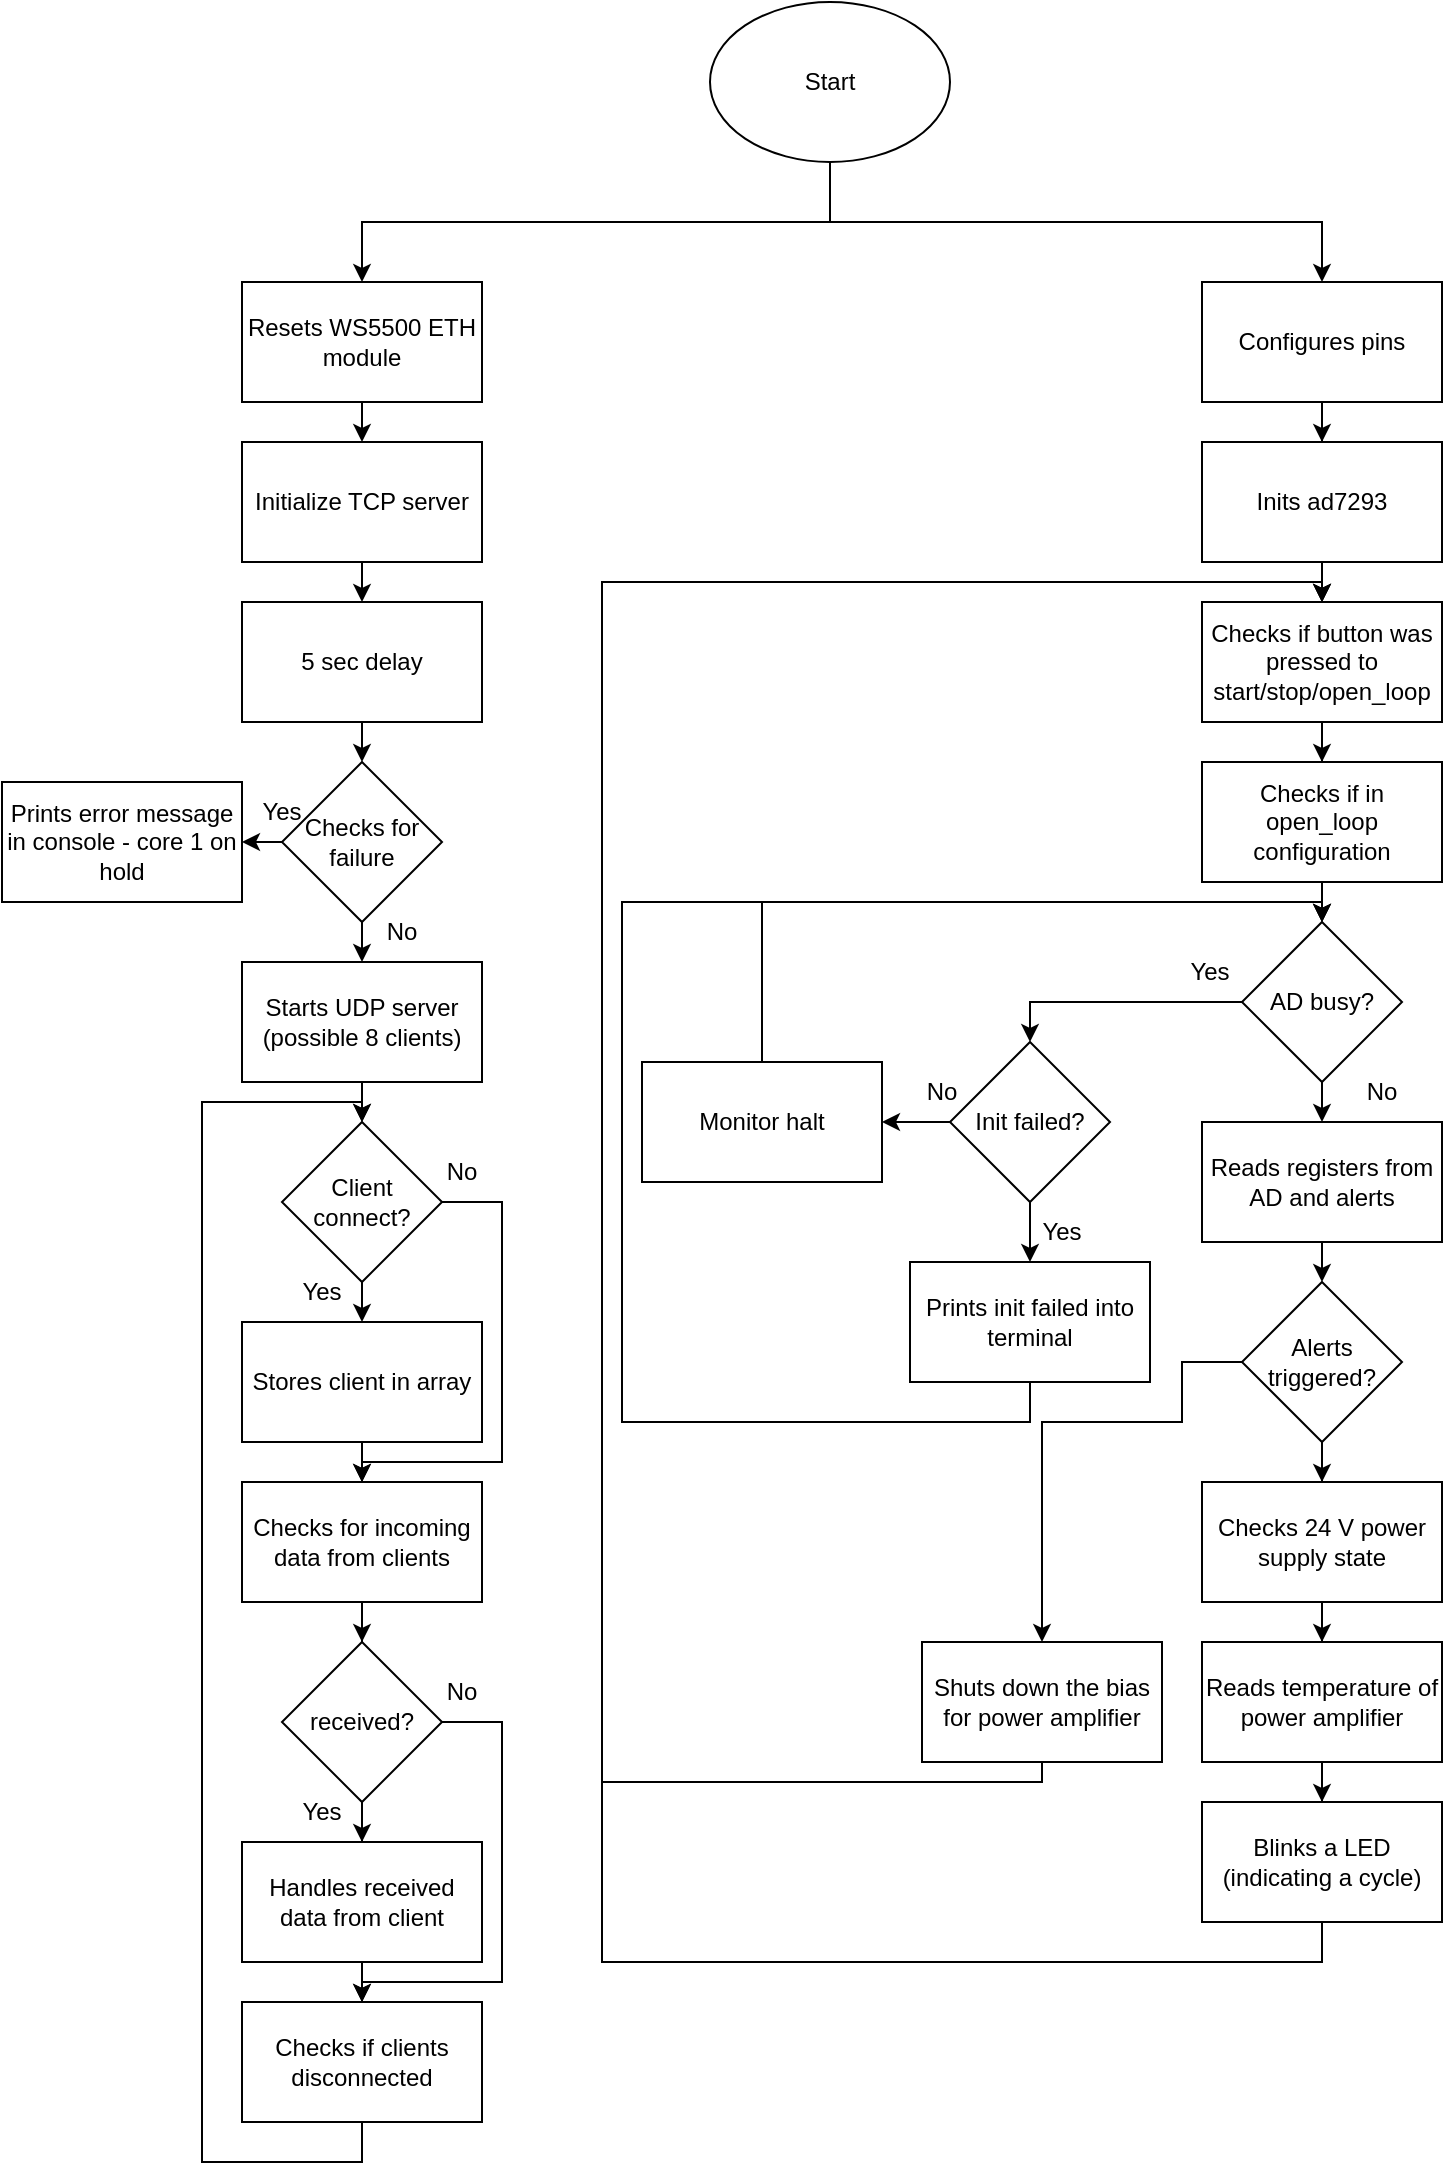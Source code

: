 <mxfile version="27.0.9">
  <diagram name="Page-1" id="Txokorm3HQ2_KsRS5f2C">
    <mxGraphModel dx="1418" dy="834" grid="1" gridSize="10" guides="1" tooltips="1" connect="1" arrows="1" fold="1" page="1" pageScale="1" pageWidth="827" pageHeight="1169" math="0" shadow="0">
      <root>
        <mxCell id="0" />
        <mxCell id="1" parent="0" />
        <mxCell id="1YKQ0z14yUB-TngCH_T0-4" style="edgeStyle=orthogonalEdgeStyle;rounded=0;orthogonalLoop=1;jettySize=auto;html=1;exitX=0.5;exitY=1;exitDx=0;exitDy=0;entryX=0.5;entryY=0;entryDx=0;entryDy=0;" parent="1" source="3r3s-Z5SOnqaNPijpiQh-1" target="1YKQ0z14yUB-TngCH_T0-3" edge="1">
          <mxGeometry relative="1" as="geometry" />
        </mxCell>
        <mxCell id="1YKQ0z14yUB-TngCH_T0-37" style="edgeStyle=orthogonalEdgeStyle;rounded=0;orthogonalLoop=1;jettySize=auto;html=1;exitX=0.5;exitY=1;exitDx=0;exitDy=0;" parent="1" source="3r3s-Z5SOnqaNPijpiQh-1" target="1YKQ0z14yUB-TngCH_T0-36" edge="1">
          <mxGeometry relative="1" as="geometry" />
        </mxCell>
        <mxCell id="3r3s-Z5SOnqaNPijpiQh-1" value="Start" style="ellipse;whiteSpace=wrap;html=1;" parent="1" vertex="1">
          <mxGeometry x="354" width="120" height="80" as="geometry" />
        </mxCell>
        <mxCell id="1YKQ0z14yUB-TngCH_T0-7" style="edgeStyle=orthogonalEdgeStyle;rounded=0;orthogonalLoop=1;jettySize=auto;html=1;exitX=0.5;exitY=1;exitDx=0;exitDy=0;entryX=0.5;entryY=0;entryDx=0;entryDy=0;" parent="1" source="1YKQ0z14yUB-TngCH_T0-1" target="1YKQ0z14yUB-TngCH_T0-6" edge="1">
          <mxGeometry relative="1" as="geometry" />
        </mxCell>
        <mxCell id="1YKQ0z14yUB-TngCH_T0-1" value="Initialize TCP server" style="rounded=0;whiteSpace=wrap;html=1;" parent="1" vertex="1">
          <mxGeometry x="120" y="220" width="120" height="60" as="geometry" />
        </mxCell>
        <mxCell id="1YKQ0z14yUB-TngCH_T0-5" style="edgeStyle=orthogonalEdgeStyle;rounded=0;orthogonalLoop=1;jettySize=auto;html=1;exitX=0.5;exitY=1;exitDx=0;exitDy=0;entryX=0.5;entryY=0;entryDx=0;entryDy=0;" parent="1" source="1YKQ0z14yUB-TngCH_T0-3" target="1YKQ0z14yUB-TngCH_T0-1" edge="1">
          <mxGeometry relative="1" as="geometry" />
        </mxCell>
        <mxCell id="1YKQ0z14yUB-TngCH_T0-3" value="Resets WS5500 ETH module" style="rounded=0;whiteSpace=wrap;html=1;" parent="1" vertex="1">
          <mxGeometry x="120" y="140" width="120" height="60" as="geometry" />
        </mxCell>
        <mxCell id="1YKQ0z14yUB-TngCH_T0-9" style="edgeStyle=orthogonalEdgeStyle;rounded=0;orthogonalLoop=1;jettySize=auto;html=1;exitX=0.5;exitY=1;exitDx=0;exitDy=0;entryX=0.5;entryY=0;entryDx=0;entryDy=0;" parent="1" source="1YKQ0z14yUB-TngCH_T0-6" target="1YKQ0z14yUB-TngCH_T0-8" edge="1">
          <mxGeometry relative="1" as="geometry" />
        </mxCell>
        <mxCell id="1YKQ0z14yUB-TngCH_T0-6" value="5 sec delay" style="rounded=0;whiteSpace=wrap;html=1;" parent="1" vertex="1">
          <mxGeometry x="120" y="300" width="120" height="60" as="geometry" />
        </mxCell>
        <mxCell id="1YKQ0z14yUB-TngCH_T0-11" style="edgeStyle=orthogonalEdgeStyle;rounded=0;orthogonalLoop=1;jettySize=auto;html=1;exitX=0;exitY=0.5;exitDx=0;exitDy=0;entryX=1;entryY=0.5;entryDx=0;entryDy=0;" parent="1" source="1YKQ0z14yUB-TngCH_T0-8" target="1YKQ0z14yUB-TngCH_T0-10" edge="1">
          <mxGeometry relative="1" as="geometry" />
        </mxCell>
        <mxCell id="1YKQ0z14yUB-TngCH_T0-13" style="edgeStyle=orthogonalEdgeStyle;rounded=0;orthogonalLoop=1;jettySize=auto;html=1;exitX=0.5;exitY=1;exitDx=0;exitDy=0;entryX=0.5;entryY=0;entryDx=0;entryDy=0;" parent="1" source="1YKQ0z14yUB-TngCH_T0-8" target="1YKQ0z14yUB-TngCH_T0-12" edge="1">
          <mxGeometry relative="1" as="geometry" />
        </mxCell>
        <mxCell id="1YKQ0z14yUB-TngCH_T0-8" value="Checks for failure" style="rhombus;whiteSpace=wrap;html=1;" parent="1" vertex="1">
          <mxGeometry x="140" y="380" width="80" height="80" as="geometry" />
        </mxCell>
        <mxCell id="1YKQ0z14yUB-TngCH_T0-10" value="Prints error message in console - core 1 on hold" style="rounded=0;whiteSpace=wrap;html=1;" parent="1" vertex="1">
          <mxGeometry y="390" width="120" height="60" as="geometry" />
        </mxCell>
        <mxCell id="1YKQ0z14yUB-TngCH_T0-15" style="edgeStyle=orthogonalEdgeStyle;rounded=0;orthogonalLoop=1;jettySize=auto;html=1;exitX=0.5;exitY=1;exitDx=0;exitDy=0;entryX=0.5;entryY=0;entryDx=0;entryDy=0;" parent="1" source="1YKQ0z14yUB-TngCH_T0-12" target="1YKQ0z14yUB-TngCH_T0-14" edge="1">
          <mxGeometry relative="1" as="geometry" />
        </mxCell>
        <mxCell id="1YKQ0z14yUB-TngCH_T0-12" value="Starts UDP server (possible 8 clients)" style="rounded=0;whiteSpace=wrap;html=1;" parent="1" vertex="1">
          <mxGeometry x="120" y="480" width="120" height="60" as="geometry" />
        </mxCell>
        <mxCell id="1YKQ0z14yUB-TngCH_T0-17" style="edgeStyle=orthogonalEdgeStyle;rounded=0;orthogonalLoop=1;jettySize=auto;html=1;exitX=0.5;exitY=1;exitDx=0;exitDy=0;entryX=0.5;entryY=0;entryDx=0;entryDy=0;" parent="1" source="1YKQ0z14yUB-TngCH_T0-14" target="1YKQ0z14yUB-TngCH_T0-16" edge="1">
          <mxGeometry relative="1" as="geometry" />
        </mxCell>
        <mxCell id="1YKQ0z14yUB-TngCH_T0-23" style="edgeStyle=orthogonalEdgeStyle;rounded=0;orthogonalLoop=1;jettySize=auto;html=1;exitX=1;exitY=0.5;exitDx=0;exitDy=0;entryX=0.5;entryY=0;entryDx=0;entryDy=0;" parent="1" source="1YKQ0z14yUB-TngCH_T0-14" target="1YKQ0z14yUB-TngCH_T0-18" edge="1">
          <mxGeometry relative="1" as="geometry">
            <Array as="points">
              <mxPoint x="250" y="600" />
              <mxPoint x="250" y="730" />
              <mxPoint x="180" y="730" />
            </Array>
          </mxGeometry>
        </mxCell>
        <mxCell id="1YKQ0z14yUB-TngCH_T0-14" value="Client connect?" style="rhombus;whiteSpace=wrap;html=1;" parent="1" vertex="1">
          <mxGeometry x="140" y="560" width="80" height="80" as="geometry" />
        </mxCell>
        <mxCell id="1YKQ0z14yUB-TngCH_T0-19" value="" style="edgeStyle=orthogonalEdgeStyle;rounded=0;orthogonalLoop=1;jettySize=auto;html=1;" parent="1" source="1YKQ0z14yUB-TngCH_T0-16" target="1YKQ0z14yUB-TngCH_T0-18" edge="1">
          <mxGeometry relative="1" as="geometry" />
        </mxCell>
        <mxCell id="1YKQ0z14yUB-TngCH_T0-16" value="Stores client in array" style="rounded=0;whiteSpace=wrap;html=1;" parent="1" vertex="1">
          <mxGeometry x="120" y="660" width="120" height="60" as="geometry" />
        </mxCell>
        <mxCell id="1YKQ0z14yUB-TngCH_T0-27" value="" style="edgeStyle=orthogonalEdgeStyle;rounded=0;orthogonalLoop=1;jettySize=auto;html=1;" parent="1" source="1YKQ0z14yUB-TngCH_T0-18" target="1YKQ0z14yUB-TngCH_T0-26" edge="1">
          <mxGeometry relative="1" as="geometry" />
        </mxCell>
        <mxCell id="1YKQ0z14yUB-TngCH_T0-18" value="Checks for incoming data from clients" style="whiteSpace=wrap;html=1;rounded=0;" parent="1" vertex="1">
          <mxGeometry x="120" y="740" width="120" height="60" as="geometry" />
        </mxCell>
        <mxCell id="1YKQ0z14yUB-TngCH_T0-20" value="No" style="text;html=1;align=center;verticalAlign=middle;whiteSpace=wrap;rounded=0;" parent="1" vertex="1">
          <mxGeometry x="170" y="450" width="60" height="30" as="geometry" />
        </mxCell>
        <mxCell id="1YKQ0z14yUB-TngCH_T0-21" value="Yes" style="text;html=1;align=center;verticalAlign=middle;whiteSpace=wrap;rounded=0;" parent="1" vertex="1">
          <mxGeometry x="110" y="390" width="60" height="30" as="geometry" />
        </mxCell>
        <mxCell id="1YKQ0z14yUB-TngCH_T0-24" value="No" style="text;html=1;align=center;verticalAlign=middle;whiteSpace=wrap;rounded=0;" parent="1" vertex="1">
          <mxGeometry x="200" y="570" width="60" height="30" as="geometry" />
        </mxCell>
        <mxCell id="1YKQ0z14yUB-TngCH_T0-25" value="Yes" style="text;html=1;align=center;verticalAlign=middle;whiteSpace=wrap;rounded=0;" parent="1" vertex="1">
          <mxGeometry x="130" y="630" width="60" height="30" as="geometry" />
        </mxCell>
        <mxCell id="1YKQ0z14yUB-TngCH_T0-29" value="" style="edgeStyle=orthogonalEdgeStyle;rounded=0;orthogonalLoop=1;jettySize=auto;html=1;" parent="1" source="1YKQ0z14yUB-TngCH_T0-26" target="1YKQ0z14yUB-TngCH_T0-28" edge="1">
          <mxGeometry relative="1" as="geometry" />
        </mxCell>
        <mxCell id="1YKQ0z14yUB-TngCH_T0-32" style="edgeStyle=orthogonalEdgeStyle;rounded=0;orthogonalLoop=1;jettySize=auto;html=1;exitX=1;exitY=0.5;exitDx=0;exitDy=0;entryX=0.5;entryY=0;entryDx=0;entryDy=0;" parent="1" source="1YKQ0z14yUB-TngCH_T0-26" target="1YKQ0z14yUB-TngCH_T0-30" edge="1">
          <mxGeometry relative="1" as="geometry">
            <Array as="points">
              <mxPoint x="250" y="860" />
              <mxPoint x="250" y="990" />
              <mxPoint x="180" y="990" />
            </Array>
          </mxGeometry>
        </mxCell>
        <mxCell id="1YKQ0z14yUB-TngCH_T0-26" value="received?" style="rhombus;whiteSpace=wrap;html=1;rounded=0;" parent="1" vertex="1">
          <mxGeometry x="140" y="820" width="80" height="80" as="geometry" />
        </mxCell>
        <mxCell id="1YKQ0z14yUB-TngCH_T0-31" value="" style="edgeStyle=orthogonalEdgeStyle;rounded=0;orthogonalLoop=1;jettySize=auto;html=1;" parent="1" source="1YKQ0z14yUB-TngCH_T0-28" target="1YKQ0z14yUB-TngCH_T0-30" edge="1">
          <mxGeometry relative="1" as="geometry" />
        </mxCell>
        <mxCell id="1YKQ0z14yUB-TngCH_T0-28" value="Handles received data from client" style="whiteSpace=wrap;html=1;rounded=0;" parent="1" vertex="1">
          <mxGeometry x="120" y="920" width="120" height="60" as="geometry" />
        </mxCell>
        <mxCell id="1YKQ0z14yUB-TngCH_T0-35" style="edgeStyle=orthogonalEdgeStyle;rounded=0;orthogonalLoop=1;jettySize=auto;html=1;exitX=0.5;exitY=1;exitDx=0;exitDy=0;entryX=0.5;entryY=0;entryDx=0;entryDy=0;" parent="1" source="1YKQ0z14yUB-TngCH_T0-30" target="1YKQ0z14yUB-TngCH_T0-14" edge="1">
          <mxGeometry relative="1" as="geometry">
            <Array as="points">
              <mxPoint x="180" y="1080" />
              <mxPoint x="100" y="1080" />
              <mxPoint x="100" y="550" />
              <mxPoint x="180" y="550" />
            </Array>
          </mxGeometry>
        </mxCell>
        <mxCell id="1YKQ0z14yUB-TngCH_T0-30" value="Checks if clients disconnected" style="whiteSpace=wrap;html=1;rounded=0;" parent="1" vertex="1">
          <mxGeometry x="120" y="1000" width="120" height="60" as="geometry" />
        </mxCell>
        <mxCell id="1YKQ0z14yUB-TngCH_T0-33" value="No" style="text;html=1;align=center;verticalAlign=middle;whiteSpace=wrap;rounded=0;" parent="1" vertex="1">
          <mxGeometry x="200" y="830" width="60" height="30" as="geometry" />
        </mxCell>
        <mxCell id="1YKQ0z14yUB-TngCH_T0-34" value="Yes" style="text;html=1;align=center;verticalAlign=middle;whiteSpace=wrap;rounded=0;" parent="1" vertex="1">
          <mxGeometry x="130" y="890" width="60" height="30" as="geometry" />
        </mxCell>
        <mxCell id="1YKQ0z14yUB-TngCH_T0-39" value="" style="edgeStyle=orthogonalEdgeStyle;rounded=0;orthogonalLoop=1;jettySize=auto;html=1;" parent="1" source="1YKQ0z14yUB-TngCH_T0-36" target="1YKQ0z14yUB-TngCH_T0-38" edge="1">
          <mxGeometry relative="1" as="geometry" />
        </mxCell>
        <mxCell id="1YKQ0z14yUB-TngCH_T0-36" value="Configures pins" style="rounded=0;whiteSpace=wrap;html=1;" parent="1" vertex="1">
          <mxGeometry x="600" y="140" width="120" height="60" as="geometry" />
        </mxCell>
        <mxCell id="1YKQ0z14yUB-TngCH_T0-41" value="" style="edgeStyle=orthogonalEdgeStyle;rounded=0;orthogonalLoop=1;jettySize=auto;html=1;" parent="1" source="1YKQ0z14yUB-TngCH_T0-38" edge="1">
          <mxGeometry relative="1" as="geometry">
            <mxPoint x="660" y="300" as="targetPoint" />
          </mxGeometry>
        </mxCell>
        <mxCell id="1YKQ0z14yUB-TngCH_T0-38" value="Inits ad7293" style="whiteSpace=wrap;html=1;rounded=0;" parent="1" vertex="1">
          <mxGeometry x="600" y="220" width="120" height="60" as="geometry" />
        </mxCell>
        <mxCell id="1YKQ0z14yUB-TngCH_T0-45" value="" style="edgeStyle=orthogonalEdgeStyle;rounded=0;orthogonalLoop=1;jettySize=auto;html=1;" parent="1" source="1YKQ0z14yUB-TngCH_T0-43" target="1YKQ0z14yUB-TngCH_T0-44" edge="1">
          <mxGeometry relative="1" as="geometry" />
        </mxCell>
        <mxCell id="1YKQ0z14yUB-TngCH_T0-43" value="Checks if button was pressed to start/stop/open_loop" style="whiteSpace=wrap;html=1;rounded=0;" parent="1" vertex="1">
          <mxGeometry x="600" y="300" width="120" height="60" as="geometry" />
        </mxCell>
        <mxCell id="1YKQ0z14yUB-TngCH_T0-48" style="edgeStyle=orthogonalEdgeStyle;rounded=0;orthogonalLoop=1;jettySize=auto;html=1;exitX=0.5;exitY=1;exitDx=0;exitDy=0;entryX=0.5;entryY=0;entryDx=0;entryDy=0;" parent="1" source="1YKQ0z14yUB-TngCH_T0-44" target="1YKQ0z14yUB-TngCH_T0-47" edge="1">
          <mxGeometry relative="1" as="geometry" />
        </mxCell>
        <mxCell id="1YKQ0z14yUB-TngCH_T0-44" value="Checks if in open_loop configuration" style="whiteSpace=wrap;html=1;rounded=0;" parent="1" vertex="1">
          <mxGeometry x="600" y="380" width="120" height="60" as="geometry" />
        </mxCell>
        <mxCell id="1YKQ0z14yUB-TngCH_T0-50" style="edgeStyle=orthogonalEdgeStyle;rounded=0;orthogonalLoop=1;jettySize=auto;html=1;exitX=0;exitY=0.5;exitDx=0;exitDy=0;entryX=0.5;entryY=0;entryDx=0;entryDy=0;" parent="1" source="1YKQ0z14yUB-TngCH_T0-47" target="1YKQ0z14yUB-TngCH_T0-49" edge="1">
          <mxGeometry relative="1" as="geometry" />
        </mxCell>
        <mxCell id="1YKQ0z14yUB-TngCH_T0-63" style="edgeStyle=orthogonalEdgeStyle;rounded=0;orthogonalLoop=1;jettySize=auto;html=1;exitX=0.5;exitY=1;exitDx=0;exitDy=0;entryX=0.5;entryY=0;entryDx=0;entryDy=0;" parent="1" source="1YKQ0z14yUB-TngCH_T0-47" target="1YKQ0z14yUB-TngCH_T0-61" edge="1">
          <mxGeometry relative="1" as="geometry" />
        </mxCell>
        <mxCell id="1YKQ0z14yUB-TngCH_T0-47" value="AD busy?" style="rhombus;whiteSpace=wrap;html=1;" parent="1" vertex="1">
          <mxGeometry x="620" y="460" width="80" height="80" as="geometry" />
        </mxCell>
        <mxCell id="1YKQ0z14yUB-TngCH_T0-52" style="edgeStyle=orthogonalEdgeStyle;rounded=0;orthogonalLoop=1;jettySize=auto;html=1;exitX=0;exitY=0.5;exitDx=0;exitDy=0;entryX=1;entryY=0.5;entryDx=0;entryDy=0;" parent="1" source="1YKQ0z14yUB-TngCH_T0-49" target="1YKQ0z14yUB-TngCH_T0-51" edge="1">
          <mxGeometry relative="1" as="geometry" />
        </mxCell>
        <mxCell id="1YKQ0z14yUB-TngCH_T0-55" style="edgeStyle=orthogonalEdgeStyle;rounded=0;orthogonalLoop=1;jettySize=auto;html=1;exitX=0.5;exitY=1;exitDx=0;exitDy=0;entryX=0.5;entryY=0;entryDx=0;entryDy=0;" parent="1" source="1YKQ0z14yUB-TngCH_T0-49" target="1YKQ0z14yUB-TngCH_T0-54" edge="1">
          <mxGeometry relative="1" as="geometry" />
        </mxCell>
        <mxCell id="1YKQ0z14yUB-TngCH_T0-49" value="Init failed?" style="rhombus;whiteSpace=wrap;html=1;" parent="1" vertex="1">
          <mxGeometry x="474" y="520" width="80" height="80" as="geometry" />
        </mxCell>
        <mxCell id="1YKQ0z14yUB-TngCH_T0-53" style="edgeStyle=orthogonalEdgeStyle;rounded=0;orthogonalLoop=1;jettySize=auto;html=1;exitX=0.5;exitY=0;exitDx=0;exitDy=0;entryX=0.5;entryY=0;entryDx=0;entryDy=0;" parent="1" source="1YKQ0z14yUB-TngCH_T0-51" target="1YKQ0z14yUB-TngCH_T0-47" edge="1">
          <mxGeometry relative="1" as="geometry">
            <Array as="points">
              <mxPoint x="380" y="450" />
              <mxPoint x="660" y="450" />
            </Array>
          </mxGeometry>
        </mxCell>
        <mxCell id="1YKQ0z14yUB-TngCH_T0-51" value="Monitor halt" style="rounded=0;whiteSpace=wrap;html=1;" parent="1" vertex="1">
          <mxGeometry x="320" y="530" width="120" height="60" as="geometry" />
        </mxCell>
        <mxCell id="1YKQ0z14yUB-TngCH_T0-56" style="edgeStyle=orthogonalEdgeStyle;rounded=0;orthogonalLoop=1;jettySize=auto;html=1;exitX=0.5;exitY=1;exitDx=0;exitDy=0;entryX=0.5;entryY=0;entryDx=0;entryDy=0;" parent="1" source="1YKQ0z14yUB-TngCH_T0-54" target="1YKQ0z14yUB-TngCH_T0-47" edge="1">
          <mxGeometry relative="1" as="geometry">
            <Array as="points">
              <mxPoint x="514" y="710" />
              <mxPoint x="310" y="710" />
              <mxPoint x="310" y="450" />
              <mxPoint x="660" y="450" />
            </Array>
          </mxGeometry>
        </mxCell>
        <mxCell id="1YKQ0z14yUB-TngCH_T0-54" value="Prints init failed into terminal" style="rounded=0;whiteSpace=wrap;html=1;" parent="1" vertex="1">
          <mxGeometry x="454" y="630" width="120" height="60" as="geometry" />
        </mxCell>
        <mxCell id="1YKQ0z14yUB-TngCH_T0-57" value="Yes" style="text;html=1;align=center;verticalAlign=middle;whiteSpace=wrap;rounded=0;" parent="1" vertex="1">
          <mxGeometry x="574" y="470" width="60" height="30" as="geometry" />
        </mxCell>
        <mxCell id="1YKQ0z14yUB-TngCH_T0-58" value="Yes" style="text;html=1;align=center;verticalAlign=middle;whiteSpace=wrap;rounded=0;" parent="1" vertex="1">
          <mxGeometry x="500" y="600" width="60" height="30" as="geometry" />
        </mxCell>
        <mxCell id="1YKQ0z14yUB-TngCH_T0-59" value="No" style="text;html=1;align=center;verticalAlign=middle;whiteSpace=wrap;rounded=0;" parent="1" vertex="1">
          <mxGeometry x="440" y="530" width="60" height="30" as="geometry" />
        </mxCell>
        <mxCell id="1YKQ0z14yUB-TngCH_T0-60" value="No" style="text;html=1;align=center;verticalAlign=middle;whiteSpace=wrap;rounded=0;" parent="1" vertex="1">
          <mxGeometry x="660" y="530" width="60" height="30" as="geometry" />
        </mxCell>
        <mxCell id="1YKQ0z14yUB-TngCH_T0-66" style="edgeStyle=orthogonalEdgeStyle;rounded=0;orthogonalLoop=1;jettySize=auto;html=1;exitX=0.5;exitY=1;exitDx=0;exitDy=0;entryX=0.5;entryY=0;entryDx=0;entryDy=0;" parent="1" source="1YKQ0z14yUB-TngCH_T0-61" target="1YKQ0z14yUB-TngCH_T0-65" edge="1">
          <mxGeometry relative="1" as="geometry" />
        </mxCell>
        <mxCell id="1YKQ0z14yUB-TngCH_T0-61" value="Reads registers from AD and alerts" style="rounded=0;whiteSpace=wrap;html=1;" parent="1" vertex="1">
          <mxGeometry x="600" y="560" width="120" height="60" as="geometry" />
        </mxCell>
        <mxCell id="1YKQ0z14yUB-TngCH_T0-68" value="" style="edgeStyle=orthogonalEdgeStyle;rounded=0;orthogonalLoop=1;jettySize=auto;html=1;" parent="1" source="1YKQ0z14yUB-TngCH_T0-65" target="1YKQ0z14yUB-TngCH_T0-67" edge="1">
          <mxGeometry relative="1" as="geometry" />
        </mxCell>
        <mxCell id="1YKQ0z14yUB-TngCH_T0-74" style="edgeStyle=orthogonalEdgeStyle;rounded=0;orthogonalLoop=1;jettySize=auto;html=1;exitX=0;exitY=0.5;exitDx=0;exitDy=0;" parent="1" source="1YKQ0z14yUB-TngCH_T0-65" target="1YKQ0z14yUB-TngCH_T0-73" edge="1">
          <mxGeometry relative="1" as="geometry">
            <Array as="points">
              <mxPoint x="590" y="680" />
              <mxPoint x="590" y="710" />
              <mxPoint x="520" y="710" />
            </Array>
          </mxGeometry>
        </mxCell>
        <mxCell id="1YKQ0z14yUB-TngCH_T0-65" value="Alerts triggered?" style="rhombus;whiteSpace=wrap;html=1;" parent="1" vertex="1">
          <mxGeometry x="620" y="640" width="80" height="80" as="geometry" />
        </mxCell>
        <mxCell id="1YKQ0z14yUB-TngCH_T0-70" value="" style="edgeStyle=orthogonalEdgeStyle;rounded=0;orthogonalLoop=1;jettySize=auto;html=1;" parent="1" source="1YKQ0z14yUB-TngCH_T0-67" target="1YKQ0z14yUB-TngCH_T0-69" edge="1">
          <mxGeometry relative="1" as="geometry" />
        </mxCell>
        <mxCell id="1YKQ0z14yUB-TngCH_T0-67" value="Checks 24 V power supply state" style="whiteSpace=wrap;html=1;" parent="1" vertex="1">
          <mxGeometry x="600" y="740" width="120" height="60" as="geometry" />
        </mxCell>
        <mxCell id="1YKQ0z14yUB-TngCH_T0-72" value="" style="edgeStyle=orthogonalEdgeStyle;rounded=0;orthogonalLoop=1;jettySize=auto;html=1;" parent="1" source="1YKQ0z14yUB-TngCH_T0-69" target="1YKQ0z14yUB-TngCH_T0-71" edge="1">
          <mxGeometry relative="1" as="geometry" />
        </mxCell>
        <mxCell id="1YKQ0z14yUB-TngCH_T0-69" value="Reads temperature of power amplifier" style="whiteSpace=wrap;html=1;" parent="1" vertex="1">
          <mxGeometry x="600" y="820" width="120" height="60" as="geometry" />
        </mxCell>
        <mxCell id="1YKQ0z14yUB-TngCH_T0-76" style="edgeStyle=orthogonalEdgeStyle;rounded=0;orthogonalLoop=1;jettySize=auto;html=1;exitX=0.5;exitY=1;exitDx=0;exitDy=0;entryX=0.5;entryY=0;entryDx=0;entryDy=0;" parent="1" source="1YKQ0z14yUB-TngCH_T0-71" target="1YKQ0z14yUB-TngCH_T0-43" edge="1">
          <mxGeometry relative="1" as="geometry">
            <Array as="points">
              <mxPoint x="660" y="980" />
              <mxPoint x="300" y="980" />
              <mxPoint x="300" y="290" />
              <mxPoint x="660" y="290" />
            </Array>
          </mxGeometry>
        </mxCell>
        <mxCell id="1YKQ0z14yUB-TngCH_T0-71" value="Blinks a LED (indicating a cycle)" style="whiteSpace=wrap;html=1;" parent="1" vertex="1">
          <mxGeometry x="600" y="900" width="120" height="60" as="geometry" />
        </mxCell>
        <mxCell id="1YKQ0z14yUB-TngCH_T0-75" style="edgeStyle=orthogonalEdgeStyle;rounded=0;orthogonalLoop=1;jettySize=auto;html=1;exitX=0.5;exitY=1;exitDx=0;exitDy=0;" parent="1" source="1YKQ0z14yUB-TngCH_T0-73" edge="1">
          <mxGeometry relative="1" as="geometry">
            <mxPoint x="660" y="300" as="targetPoint" />
            <Array as="points">
              <mxPoint x="520" y="890" />
              <mxPoint x="300" y="890" />
              <mxPoint x="300" y="290" />
              <mxPoint x="660" y="290" />
            </Array>
          </mxGeometry>
        </mxCell>
        <mxCell id="1YKQ0z14yUB-TngCH_T0-73" value="Shuts down the bias for power amplifier" style="whiteSpace=wrap;html=1;" parent="1" vertex="1">
          <mxGeometry x="460" y="820" width="120" height="60" as="geometry" />
        </mxCell>
      </root>
    </mxGraphModel>
  </diagram>
</mxfile>

